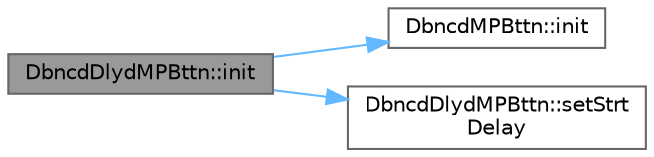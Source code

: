 digraph "DbncdDlydMPBttn::init"
{
 // LATEX_PDF_SIZE
  bgcolor="transparent";
  edge [fontname=Helvetica,fontsize=10,labelfontname=Helvetica,labelfontsize=10];
  node [fontname=Helvetica,fontsize=10,shape=box,height=0.2,width=0.4];
  rankdir="LR";
  Node1 [id="Node000001",label="DbncdDlydMPBttn::init",height=0.2,width=0.4,color="gray40", fillcolor="grey60", style="filled", fontcolor="black",tooltip="see DbncdMPBttn::init(const uint8_t, const bool, const bool, const unsigned long int)"];
  Node1 -> Node2 [id="edge1_Node000001_Node000002",color="steelblue1",style="solid",tooltip=" "];
  Node2 [id="Node000002",label="DbncdMPBttn::init",height=0.2,width=0.4,color="grey40", fillcolor="white", style="filled",URL="$class_dbncd_m_p_bttn.html#a5899608d0459aef3135f2671862cd820",tooltip="Initializes an object instantiated by the default constructor."];
  Node1 -> Node3 [id="edge2_Node000001_Node000003",color="steelblue1",style="solid",tooltip=" "];
  Node3 [id="Node000003",label="DbncdDlydMPBttn::setStrt\lDelay",height=0.2,width=0.4,color="grey40", fillcolor="white", style="filled",URL="$class_dbncd_dlyd_m_p_bttn.html#a6f13fada66c76d3a430e283eaabf1500",tooltip="Sets a new value to the \"Start Delay\" strtDelay attribute."];
}
